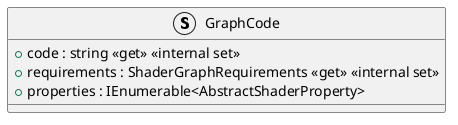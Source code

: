 @startuml
struct GraphCode {
    + code : string <<get>> <<internal set>>
    + requirements : ShaderGraphRequirements <<get>> <<internal set>>
    + properties : IEnumerable<AbstractShaderProperty>
}
@enduml
